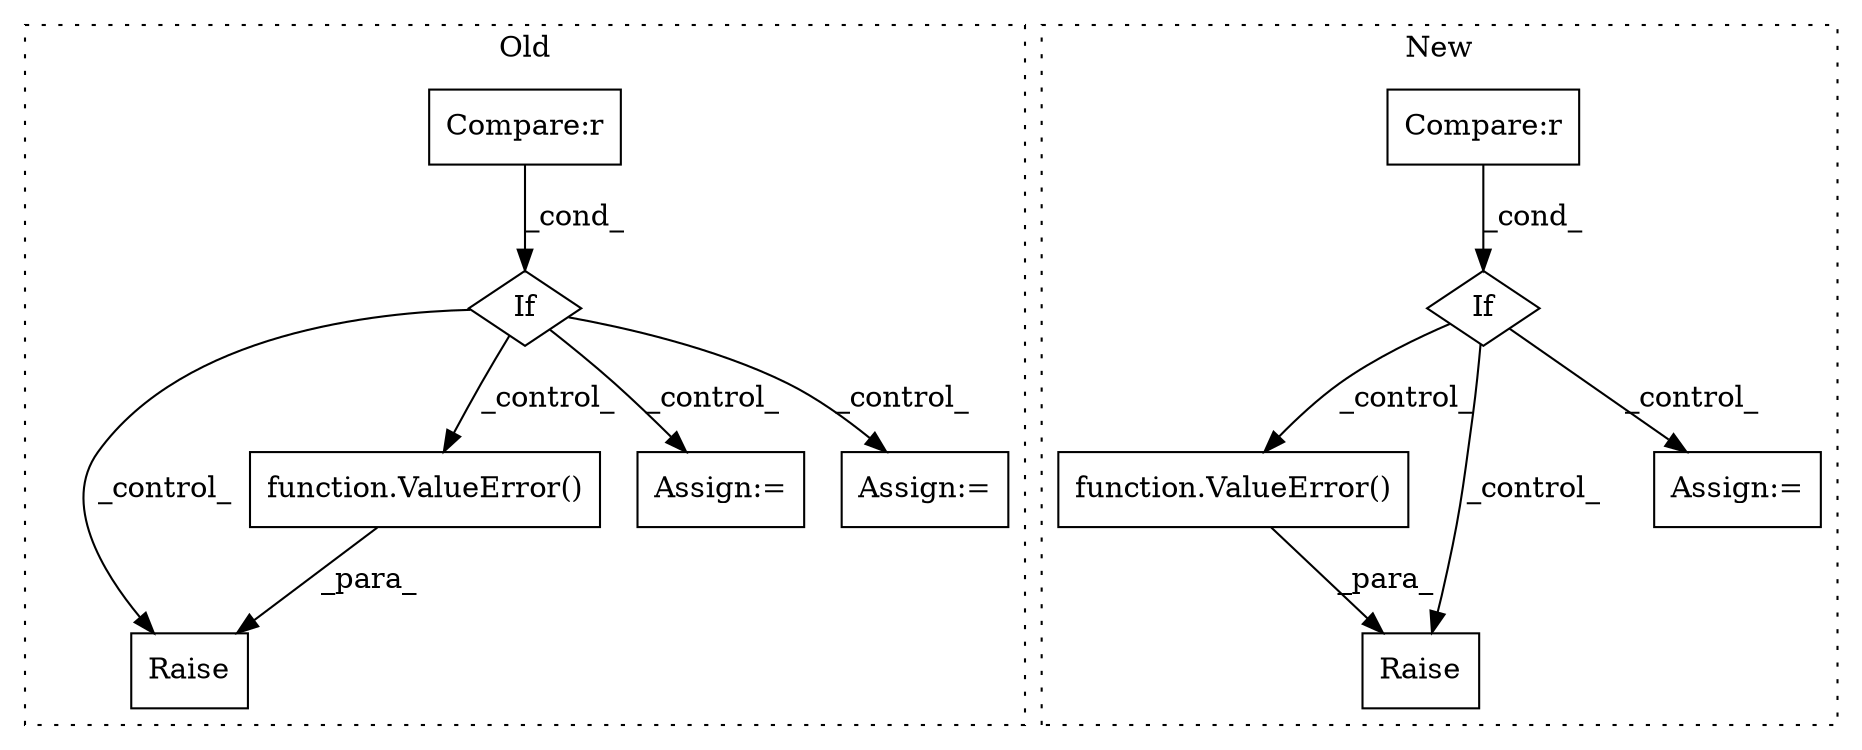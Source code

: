 digraph G {
subgraph cluster0 {
1 [label="Raise" a="91" s="10790" l="6" shape="box"];
4 [label="function.ValueError()" a="75" s="10796,10829" l="11,1" shape="box"];
5 [label="If" a="96" s="10643,10658" l="3,14" shape="diamond"];
8 [label="Compare:r" a="40" s="10646" l="12" shape="box"];
9 [label="Assign:=" a="68" s="10744" l="3" shape="box"];
11 [label="Assign:=" a="68" s="10681" l="3" shape="box"];
label = "Old";
style="dotted";
}
subgraph cluster1 {
2 [label="function.ValueError()" a="75" s="13637,13711" l="11,1" shape="box"];
3 [label="Raise" a="91" s="13631" l="6" shape="box"];
6 [label="Compare:r" a="40" s="13076" l="18" shape="box"];
7 [label="If" a="96" s="13076,13094" l="0,14" shape="diamond"];
10 [label="Assign:=" a="68" s="13122" l="3" shape="box"];
label = "New";
style="dotted";
}
2 -> 3 [label="_para_"];
4 -> 1 [label="_para_"];
5 -> 9 [label="_control_"];
5 -> 4 [label="_control_"];
5 -> 1 [label="_control_"];
5 -> 11 [label="_control_"];
6 -> 7 [label="_cond_"];
7 -> 2 [label="_control_"];
7 -> 3 [label="_control_"];
7 -> 10 [label="_control_"];
8 -> 5 [label="_cond_"];
}